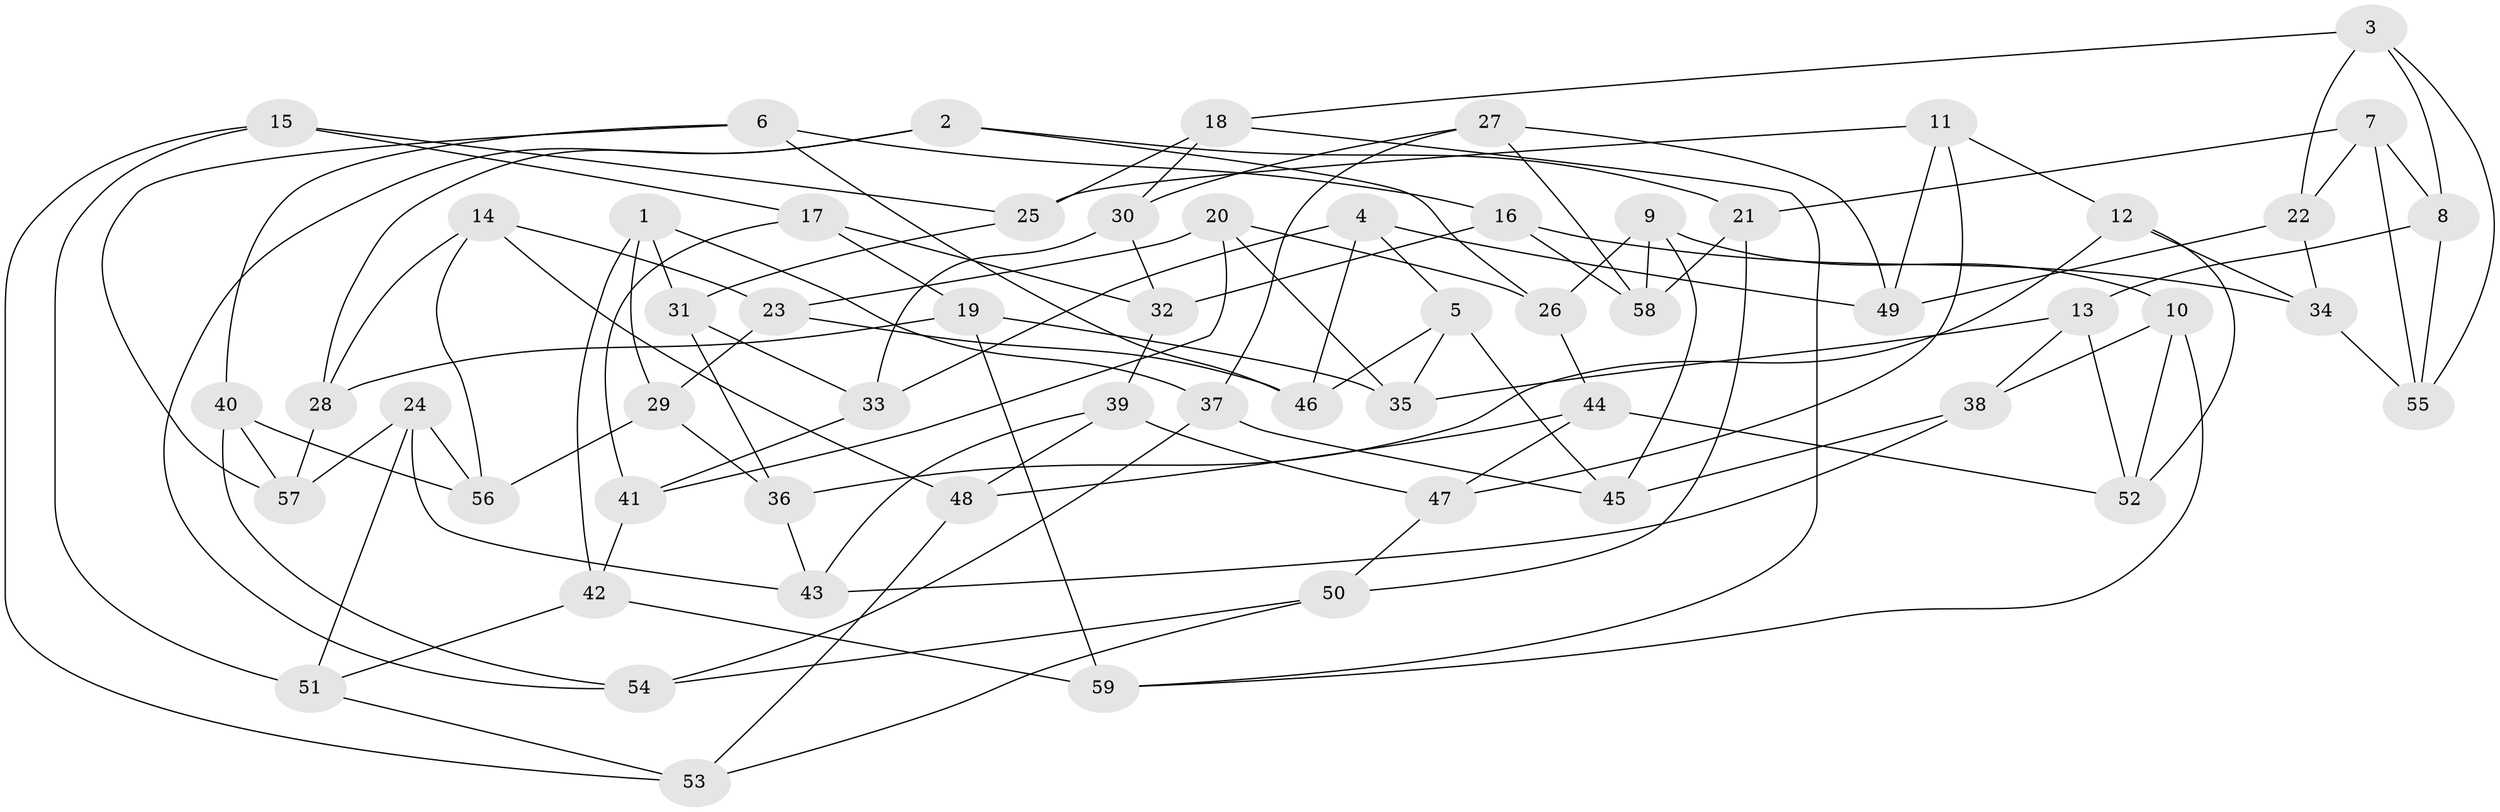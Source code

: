 // Generated by graph-tools (version 1.1) at 2025/37/03/09/25 02:37:53]
// undirected, 59 vertices, 118 edges
graph export_dot {
graph [start="1"]
  node [color=gray90,style=filled];
  1;
  2;
  3;
  4;
  5;
  6;
  7;
  8;
  9;
  10;
  11;
  12;
  13;
  14;
  15;
  16;
  17;
  18;
  19;
  20;
  21;
  22;
  23;
  24;
  25;
  26;
  27;
  28;
  29;
  30;
  31;
  32;
  33;
  34;
  35;
  36;
  37;
  38;
  39;
  40;
  41;
  42;
  43;
  44;
  45;
  46;
  47;
  48;
  49;
  50;
  51;
  52;
  53;
  54;
  55;
  56;
  57;
  58;
  59;
  1 -- 29;
  1 -- 42;
  1 -- 37;
  1 -- 31;
  2 -- 21;
  2 -- 28;
  2 -- 54;
  2 -- 26;
  3 -- 55;
  3 -- 22;
  3 -- 18;
  3 -- 8;
  4 -- 46;
  4 -- 33;
  4 -- 49;
  4 -- 5;
  5 -- 45;
  5 -- 46;
  5 -- 35;
  6 -- 40;
  6 -- 46;
  6 -- 57;
  6 -- 16;
  7 -- 21;
  7 -- 8;
  7 -- 55;
  7 -- 22;
  8 -- 13;
  8 -- 55;
  9 -- 58;
  9 -- 26;
  9 -- 45;
  9 -- 10;
  10 -- 52;
  10 -- 59;
  10 -- 38;
  11 -- 25;
  11 -- 49;
  11 -- 12;
  11 -- 47;
  12 -- 52;
  12 -- 36;
  12 -- 34;
  13 -- 38;
  13 -- 35;
  13 -- 52;
  14 -- 48;
  14 -- 56;
  14 -- 23;
  14 -- 28;
  15 -- 53;
  15 -- 51;
  15 -- 17;
  15 -- 25;
  16 -- 58;
  16 -- 32;
  16 -- 34;
  17 -- 19;
  17 -- 32;
  17 -- 41;
  18 -- 30;
  18 -- 25;
  18 -- 59;
  19 -- 59;
  19 -- 28;
  19 -- 35;
  20 -- 41;
  20 -- 26;
  20 -- 23;
  20 -- 35;
  21 -- 58;
  21 -- 50;
  22 -- 49;
  22 -- 34;
  23 -- 29;
  23 -- 46;
  24 -- 56;
  24 -- 57;
  24 -- 51;
  24 -- 43;
  25 -- 31;
  26 -- 44;
  27 -- 37;
  27 -- 30;
  27 -- 49;
  27 -- 58;
  28 -- 57;
  29 -- 56;
  29 -- 36;
  30 -- 33;
  30 -- 32;
  31 -- 36;
  31 -- 33;
  32 -- 39;
  33 -- 41;
  34 -- 55;
  36 -- 43;
  37 -- 54;
  37 -- 45;
  38 -- 45;
  38 -- 43;
  39 -- 43;
  39 -- 47;
  39 -- 48;
  40 -- 54;
  40 -- 56;
  40 -- 57;
  41 -- 42;
  42 -- 51;
  42 -- 59;
  44 -- 47;
  44 -- 52;
  44 -- 48;
  47 -- 50;
  48 -- 53;
  50 -- 53;
  50 -- 54;
  51 -- 53;
}
